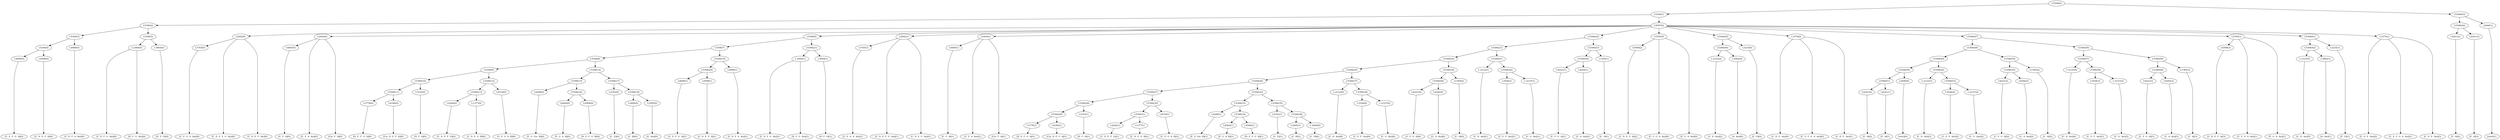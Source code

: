 digraph sample{
"L4699(0)"->"[C  E  F  G  A](0)"
"L4598(0)"->"[C  D  E  F  A](0)"
"L5306(4)"->"L4699(0)"
"L5306(4)"->"L4598(0)"
"L4988(0)"->"[C  D  F  A  Ais](0)"
"L5306(3)"->"L5306(4)"
"L5306(3)"->"L4988(0)"
"L-2084(0)"->"[C  D  F  G  Ais](0)"
"L-2084(0)"->"[D  F  G  Ais](0)"
"L3664(0)"->"[D  F  G](0)"
"L5306(5)"->"L-2084(0)"
"L5306(5)"->"L3664(0)"
"L5306(2)"->"L5306(3)"
"L5306(2)"->"L5306(5)"
"L3765(0)"->"[C  E  G  A  Ais](0)"
"L2642(0)"->"[C  D  E  F  G  Ais](0)"
"L2642(0)"->"[C  D  E  F  Ais](0)"
"L2642(0)"->"L3765(0)"
"L4885(0)"->"[C  F  A](0)"
"L2404(0)"->"[C  F  A  Ais](0)"
"L2404(0)"->"L4885(0)"
"L2404(0)"->"[Cis  F  A](0)"
"L3778(0)"->"[D  E  F  G  A](0)"
"L4186(0)"->"[Cis  D  E  F  A](0)"
"L5306(11)"->"L3778(0)"
"L5306(11)"->"L4186(0)"
"L3103(0)"->"[D  F  A](0)"
"L5306(10)"->"L5306(11)"
"L5306(10)"->"L3103(0)"
"L4240(0)"->"[C  D  E  F  G](0)"
"L1377(0)"->"[C  D  E  G  B](0)"
"L5306(13)"->"L4240(0)"
"L5306(13)"->"L1377(0)"
"L4518(0)"->"[C  E  G  A  B](0)"
"L5306(12)"->"L5306(13)"
"L5306(12)"->"L4518(0)"
"L5306(9)"->"L5306(10)"
"L5306(9)"->"L5306(12)"
"L4288(0)"->"[F  G  Gis  B](0)"
"L4064(0)"->"[F  G  A  B](0)"
"L4568(0)"->"[D  E  F  G  B](0)"
"L5306(16)"->"L4064(0)"
"L5306(16)"->"L4568(0)"
"L5306(15)"->"L4288(0)"
"L5306(15)"->"L5306(16)"
"L2352(0)"->"[C  E](0)"
"L3469(0)"->"[C  B](0)"
"L2585(0)"->"[G  Ais](0)"
"L5306(18)"->"L3469(0)"
"L5306(18)"->"L2585(0)"
"L5306(17)"->"L2352(0)"
"L5306(17)"->"L5306(18)"
"L5306(14)"->"L5306(15)"
"L5306(14)"->"L5306(17)"
"L5306(8)"->"L5306(9)"
"L5306(8)"->"L5306(14)"
"L4699(1)"->"[C  E  F  G  A](1)"
"L4598(1)"->"[C  D  E  F  A](1)"
"L5306(20)"->"L4699(1)"
"L5306(20)"->"L4598(1)"
"L4988(1)"->"[C  D  F  A  Ais](1)"
"L5306(19)"->"L5306(20)"
"L5306(19)"->"L4988(1)"
"L5306(7)"->"L5306(8)"
"L5306(7)"->"L5306(19)"
"L-2084(1)"->"[C  D  F  G  Ais](1)"
"L-2084(1)"->"[D  F  G  Ais](1)"
"L3664(1)"->"[D  F  G](1)"
"L5306(21)"->"L-2084(1)"
"L5306(21)"->"L3664(1)"
"L5306(6)"->"L5306(7)"
"L5306(6)"->"L5306(21)"
"L3765(1)"->"[C  E  G  A  Ais](1)"
"L2642(1)"->"[C  D  E  F  G  Ais](1)"
"L2642(1)"->"[C  D  E  F  Ais](1)"
"L2642(1)"->"L3765(1)"
"L4885(1)"->"[C  F  A](1)"
"L2404(1)"->"[C  F  A  Ais](1)"
"L2404(1)"->"L4885(1)"
"L2404(1)"->"[Cis  F  A](1)"
"L3778(1)"->"[D  E  F  G  A](1)"
"L4186(1)"->"[Cis  D  E  F  A](1)"
"L5306(29)"->"L3778(1)"
"L5306(29)"->"L4186(1)"
"L3103(1)"->"[D  F  A](1)"
"L5306(28)"->"L5306(29)"
"L5306(28)"->"L3103(1)"
"L4240(1)"->"[C  D  E  F  G](1)"
"L1377(1)"->"[C  D  E  G  B](1)"
"L5306(31)"->"L4240(1)"
"L5306(31)"->"L1377(1)"
"L4518(1)"->"[C  E  G  A  B](1)"
"L5306(30)"->"L5306(31)"
"L5306(30)"->"L4518(1)"
"L5306(27)"->"L5306(28)"
"L5306(27)"->"L5306(30)"
"L4288(1)"->"[F  G  Gis  B](1)"
"L4064(1)"->"[F  G  A  B](1)"
"L4568(1)"->"[D  E  F  G  B](1)"
"L5306(34)"->"L4064(1)"
"L5306(34)"->"L4568(1)"
"L5306(33)"->"L4288(1)"
"L5306(33)"->"L5306(34)"
"L2352(1)"->"[C  E](1)"
"L3469(1)"->"[C  B](1)"
"L-2080(0)"->"[C  D](0)"
"L5306(36)"->"L3469(1)"
"L5306(36)"->"L-2080(0)"
"L5306(35)"->"L2352(1)"
"L5306(35)"->"L5306(36)"
"L5306(32)"->"L5306(33)"
"L5306(32)"->"L5306(35)"
"L5306(26)"->"L5306(27)"
"L5306(26)"->"L5306(32)"
"L-2123(0)"->"[C  D  Ais](0)"
"L3526(0)"->"[C  E  F  Ais](0)"
"L-2127(0)"->"[C  G  Ais](0)"
"L5306(38)"->"L3526(0)"
"L5306(38)"->"L-2127(0)"
"L5306(37)"->"L-2123(0)"
"L5306(37)"->"L5306(38)"
"L5306(25)"->"L5306(26)"
"L5306(25)"->"L5306(37)"
"L4221(0)"->"[C  F  G  A](0)"
"L4292(0)"->"[C  A  Ais](0)"
"L5306(40)"->"L4221(0)"
"L5306(40)"->"L4292(0)"
"L1365(0)"->"[C  A](0)"
"L5306(39)"->"L5306(40)"
"L5306(39)"->"L1365(0)"
"L5306(24)"->"L5306(25)"
"L5306(24)"->"L5306(39)"
"L-2123(1)"->"[C  D  Ais](1)"
"L3526(1)"->"[C  E  F  Ais](1)"
"L-2127(1)"->"[C  G  Ais](1)"
"L5306(42)"->"L3526(1)"
"L5306(42)"->"L-2127(1)"
"L5306(41)"->"L-2123(1)"
"L5306(41)"->"L5306(42)"
"L5306(23)"->"L5306(24)"
"L5306(23)"->"L5306(41)"
"L4221(1)"->"[C  F  G  A](1)"
"L4292(1)"->"[C  A  Ais](1)"
"L5306(44)"->"L4221(1)"
"L5306(44)"->"L4292(1)"
"L1365(1)"->"[C  A](1)"
"L5306(43)"->"L5306(44)"
"L5306(43)"->"L1365(1)"
"L5306(22)"->"L5306(23)"
"L5306(22)"->"L5306(43)"
"L4598(2)"->"[C  D  E  F  A](2)"
"L5305(0)"->"[C  F  G  A  Ais](0)"
"L5305(0)"->"L4598(2)"
"L5305(0)"->"[F  G  A  Ais](0)"
"L-2123(2)"->"[C  D  Ais](2)"
"L3962(0)"->"[A  Ais](0)"
"L5306(46)"->"L-2123(2)"
"L5306(46)"->"L3962(0)"
"L3235(0)"->"[F  G](0)"
"L5306(45)"->"L5306(46)"
"L5306(45)"->"L3235(0)"
"L1479(0)"->"[C  D  E  Ais](0)"
"L1479(0)"->"[C  E  F  G  A  Ais](0)"
"L1479(0)"->"[C  D  E  Ais](1)"
"L4241(0)"->"[F  A](0)"
"L4241(1)"->"[F  A](1)"
"L5306(51)"->"L4241(0)"
"L5306(51)"->"L4241(1)"
"L2646(0)"->"[rest](0)"
"L5306(50)"->"L5306(51)"
"L5306(50)"->"L2646(0)"
"L-2123(3)"->"[C  D  Ais](3)"
"L3526(2)"->"[C  E  F  Ais](2)"
"L-2127(2)"->"[C  G  Ais](2)"
"L5306(53)"->"L3526(2)"
"L5306(53)"->"L-2127(2)"
"L5306(52)"->"L-2123(3)"
"L5306(52)"->"L5306(53)"
"L5306(49)"->"L5306(50)"
"L5306(49)"->"L5306(52)"
"L4221(2)"->"[C  F  G  A](2)"
"L4292(2)"->"[C  A  Ais](2)"
"L5306(55)"->"L4221(2)"
"L5306(55)"->"L4292(2)"
"L1365(2)"->"[C  A](2)"
"L5306(54)"->"L5306(55)"
"L5306(54)"->"L1365(2)"
"L5306(48)"->"L5306(49)"
"L5306(48)"->"L5306(54)"
"L-2123(4)"->"[C  D  Ais](4)"
"L3526(3)"->"[C  E  F  Ais](3)"
"L-2127(3)"->"[C  G  Ais](3)"
"L5306(58)"->"L3526(3)"
"L5306(58)"->"L-2127(3)"
"L5306(57)"->"L-2123(4)"
"L5306(57)"->"L5306(58)"
"L4221(3)"->"[C  F  G  A](3)"
"L4292(3)"->"[C  A  Ais](3)"
"L5306(60)"->"L4221(3)"
"L5306(60)"->"L4292(3)"
"L1365(3)"->"[C  A](3)"
"L5306(59)"->"L5306(60)"
"L5306(59)"->"L1365(3)"
"L5306(56)"->"L5306(57)"
"L5306(56)"->"L5306(59)"
"L5306(47)"->"L5306(48)"
"L5306(47)"->"L5306(56)"
"L4598(3)"->"[C  D  E  F  A](3)"
"L5305(1)"->"[C  F  G  A  Ais](1)"
"L5305(1)"->"L4598(3)"
"L5305(1)"->"[F  G  A  Ais](1)"
"L-2123(5)"->"[C  D  Ais](5)"
"L3962(1)"->"[A  Ais](1)"
"L5306(62)"->"L-2123(5)"
"L5306(62)"->"L3962(1)"
"L3235(1)"->"[F  G](1)"
"L5306(61)"->"L5306(62)"
"L5306(61)"->"L3235(1)"
"L1479(1)"->"[C  D  E  Ais](2)"
"L1479(1)"->"[C  E  F  G  A  Ais](1)"
"L1479(1)"->"[C  D  E  Ais](3)"
"L5097(0)"->"L2642(0)"
"L5097(0)"->"L2404(0)"
"L5097(0)"->"L5306(6)"
"L5097(0)"->"L2642(1)"
"L5097(0)"->"L2404(1)"
"L5097(0)"->"L5306(22)"
"L5097(0)"->"L5305(0)"
"L5097(0)"->"L5306(45)"
"L5097(0)"->"L1479(0)"
"L5097(0)"->"L5306(47)"
"L5097(0)"->"L5305(1)"
"L5097(0)"->"L5306(61)"
"L5097(0)"->"L1479(1)"
"L5306(1)"->"L5306(2)"
"L5306(1)"->"L5097(0)"
"L4241(2)"->"[F  A](2)"
"L4241(3)"->"[F  A](3)"
"L5306(64)"->"L4241(2)"
"L5306(64)"->"L4241(3)"
"L2646(1)"->"[rest](1)"
"L5306(63)"->"L5306(64)"
"L5306(63)"->"L2646(1)"
"L5306(0)"->"L5306(1)"
"L5306(0)"->"L5306(63)"
{rank = min; "L5306(0)"}
{rank = same; "L5306(1)"; "L5306(63)";}
{rank = same; "L5306(2)"; "L5097(0)"; "L5306(64)"; "L2646(1)";}
{rank = same; "L5306(3)"; "L5306(5)"; "L2642(0)"; "L2404(0)"; "L5306(6)"; "L2642(1)"; "L2404(1)"; "L5306(22)"; "L5305(0)"; "L5306(45)"; "L1479(0)"; "L5306(47)"; "L5305(1)"; "L5306(61)"; "L1479(1)"; "L4241(2)"; "L4241(3)";}
{rank = same; "L5306(4)"; "L4988(0)"; "L-2084(0)"; "L3664(0)"; "L3765(0)"; "L4885(0)"; "L5306(7)"; "L5306(21)"; "L3765(1)"; "L4885(1)"; "L5306(23)"; "L5306(43)"; "L4598(2)"; "L5306(46)"; "L3235(0)"; "L5306(48)"; "L5306(56)"; "L4598(3)"; "L5306(62)"; "L3235(1)";}
{rank = same; "L4699(0)"; "L4598(0)"; "L5306(8)"; "L5306(19)"; "L-2084(1)"; "L3664(1)"; "L5306(24)"; "L5306(41)"; "L5306(44)"; "L1365(1)"; "L-2123(2)"; "L3962(0)"; "L5306(49)"; "L5306(54)"; "L5306(57)"; "L5306(59)"; "L-2123(5)"; "L3962(1)";}
{rank = same; "L5306(9)"; "L5306(14)"; "L5306(20)"; "L4988(1)"; "L5306(25)"; "L5306(39)"; "L-2123(1)"; "L5306(42)"; "L4221(1)"; "L4292(1)"; "L5306(50)"; "L5306(52)"; "L5306(55)"; "L1365(2)"; "L-2123(4)"; "L5306(58)"; "L5306(60)"; "L1365(3)";}
{rank = same; "L5306(10)"; "L5306(12)"; "L5306(15)"; "L5306(17)"; "L4699(1)"; "L4598(1)"; "L5306(26)"; "L5306(37)"; "L5306(40)"; "L1365(0)"; "L3526(1)"; "L-2127(1)"; "L5306(51)"; "L2646(0)"; "L-2123(3)"; "L5306(53)"; "L4221(2)"; "L4292(2)"; "L3526(3)"; "L-2127(3)"; "L4221(3)"; "L4292(3)";}
{rank = same; "L5306(11)"; "L3103(0)"; "L5306(13)"; "L4518(0)"; "L4288(0)"; "L5306(16)"; "L2352(0)"; "L5306(18)"; "L5306(27)"; "L5306(32)"; "L-2123(0)"; "L5306(38)"; "L4221(0)"; "L4292(0)"; "L4241(0)"; "L4241(1)"; "L3526(2)"; "L-2127(2)";}
{rank = same; "L3778(0)"; "L4186(0)"; "L4240(0)"; "L1377(0)"; "L4064(0)"; "L4568(0)"; "L3469(0)"; "L2585(0)"; "L5306(28)"; "L5306(30)"; "L5306(33)"; "L5306(35)"; "L3526(0)"; "L-2127(0)";}
{rank = same; "L5306(29)"; "L3103(1)"; "L5306(31)"; "L4518(1)"; "L4288(1)"; "L5306(34)"; "L2352(1)"; "L5306(36)";}
{rank = same; "L3778(1)"; "L4186(1)"; "L4240(1)"; "L1377(1)"; "L4064(1)"; "L4568(1)"; "L3469(1)"; "L-2080(0)";}
{rank = max; "[A  Ais](0)"; "[A  Ais](1)"; "[C  A  Ais](0)"; "[C  A  Ais](1)"; "[C  A  Ais](2)"; "[C  A  Ais](3)"; "[C  A](0)"; "[C  A](1)"; "[C  A](2)"; "[C  A](3)"; "[C  B](0)"; "[C  B](1)"; "[C  D  Ais](0)"; "[C  D  Ais](1)"; "[C  D  Ais](2)"; "[C  D  Ais](3)"; "[C  D  Ais](4)"; "[C  D  Ais](5)"; "[C  D  E  Ais](0)"; "[C  D  E  Ais](1)"; "[C  D  E  Ais](2)"; "[C  D  E  Ais](3)"; "[C  D  E  F  A](0)"; "[C  D  E  F  A](1)"; "[C  D  E  F  A](2)"; "[C  D  E  F  A](3)"; "[C  D  E  F  Ais](0)"; "[C  D  E  F  Ais](1)"; "[C  D  E  F  G  Ais](0)"; "[C  D  E  F  G  Ais](1)"; "[C  D  E  F  G](0)"; "[C  D  E  F  G](1)"; "[C  D  E  G  B](0)"; "[C  D  E  G  B](1)"; "[C  D  F  A  Ais](0)"; "[C  D  F  A  Ais](1)"; "[C  D  F  G  Ais](0)"; "[C  D  F  G  Ais](1)"; "[C  D](0)"; "[C  E  F  Ais](0)"; "[C  E  F  Ais](1)"; "[C  E  F  Ais](2)"; "[C  E  F  Ais](3)"; "[C  E  F  G  A  Ais](0)"; "[C  E  F  G  A  Ais](1)"; "[C  E  F  G  A](0)"; "[C  E  F  G  A](1)"; "[C  E  G  A  Ais](0)"; "[C  E  G  A  Ais](1)"; "[C  E  G  A  B](0)"; "[C  E  G  A  B](1)"; "[C  E](0)"; "[C  E](1)"; "[C  F  A  Ais](0)"; "[C  F  A  Ais](1)"; "[C  F  A](0)"; "[C  F  A](1)"; "[C  F  G  A  Ais](0)"; "[C  F  G  A  Ais](1)"; "[C  F  G  A](0)"; "[C  F  G  A](1)"; "[C  F  G  A](2)"; "[C  F  G  A](3)"; "[C  G  Ais](0)"; "[C  G  Ais](1)"; "[C  G  Ais](2)"; "[C  G  Ais](3)"; "[Cis  D  E  F  A](0)"; "[Cis  D  E  F  A](1)"; "[Cis  F  A](0)"; "[Cis  F  A](1)"; "[D  E  F  G  A](0)"; "[D  E  F  G  A](1)"; "[D  E  F  G  B](0)"; "[D  E  F  G  B](1)"; "[D  F  A](0)"; "[D  F  A](1)"; "[D  F  G  Ais](0)"; "[D  F  G  Ais](1)"; "[D  F  G](0)"; "[D  F  G](1)"; "[F  A](0)"; "[F  A](1)"; "[F  A](2)"; "[F  A](3)"; "[F  G  A  Ais](0)"; "[F  G  A  Ais](1)"; "[F  G  A  B](0)"; "[F  G  A  B](1)"; "[F  G  Gis  B](0)"; "[F  G  Gis  B](1)"; "[F  G](0)"; "[F  G](1)"; "[G  Ais](0)"; "[rest](0)"; "[rest](1)";}
}